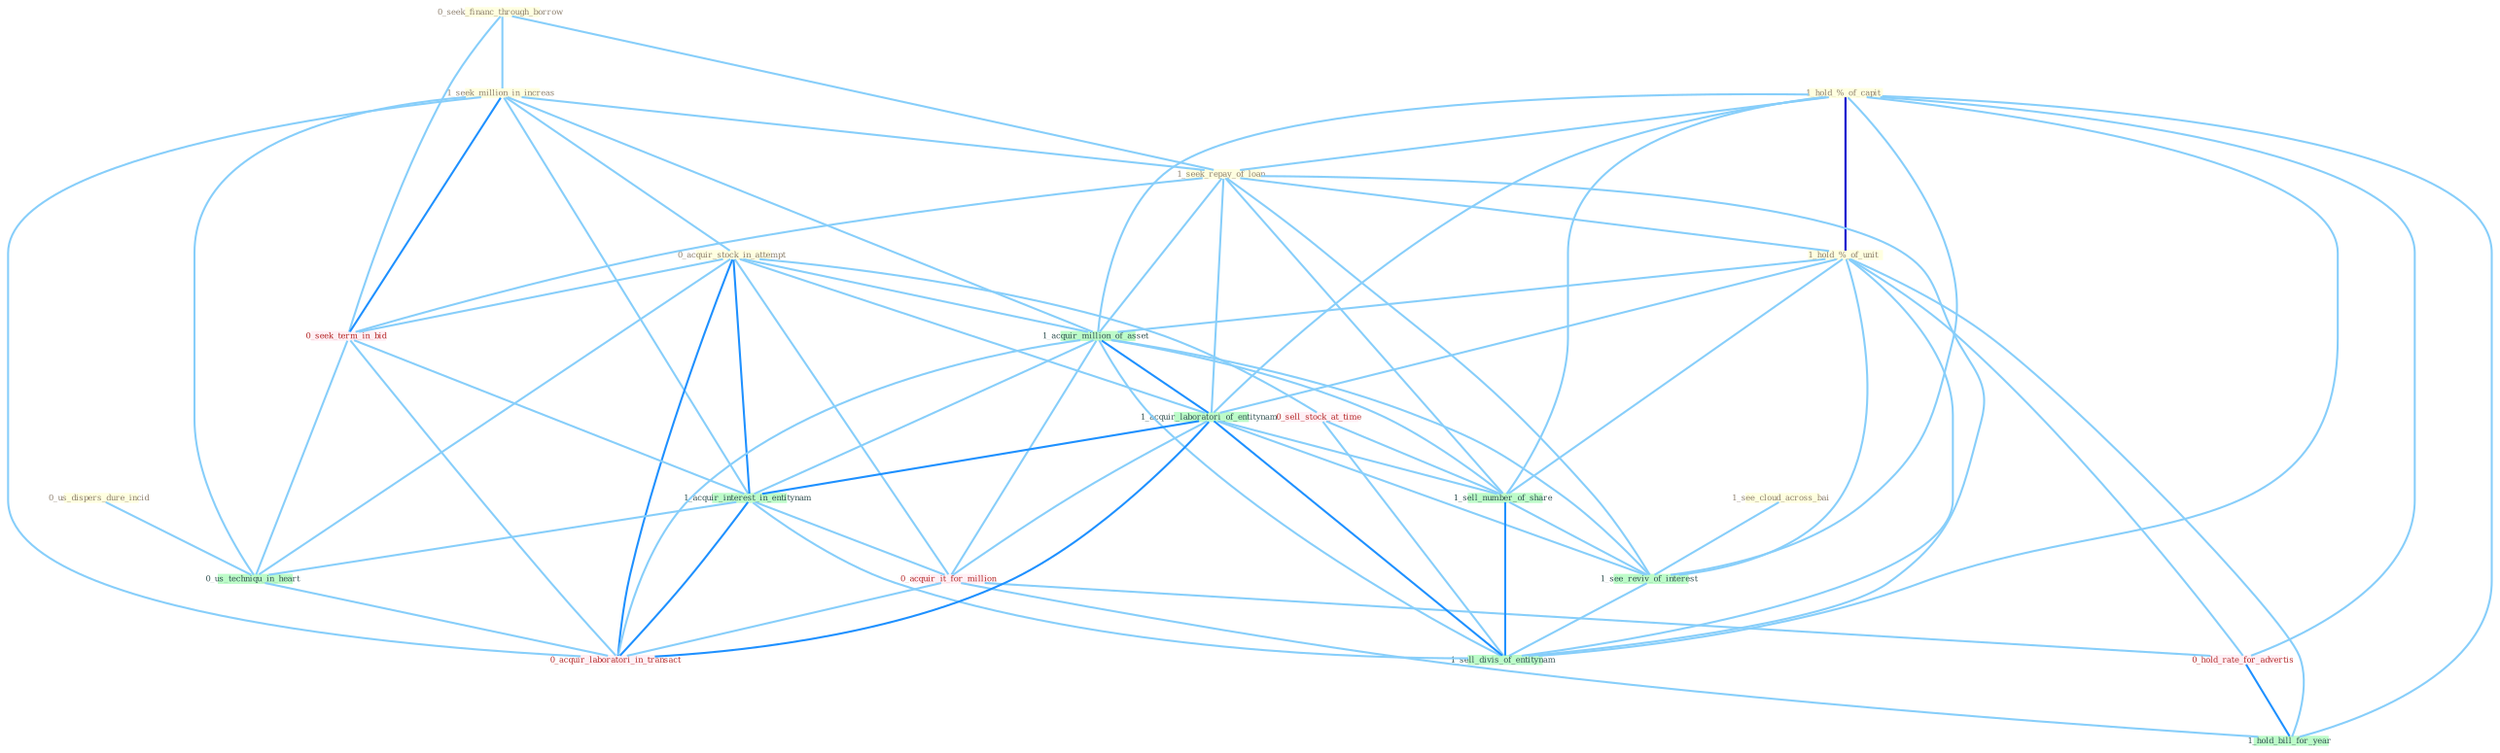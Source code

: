 Graph G{ 
    node
    [shape=polygon,style=filled,width=.5,height=.06,color="#BDFCC9",fixedsize=true,fontsize=4,
    fontcolor="#2f4f4f"];
    {node
    [color="#ffffe0", fontcolor="#8b7d6b"] "0_seek_financ_through_borrow " "1_see_cloud_across_bai " "1_seek_million_in_increas " "0_acquir_stock_in_attempt " "1_hold_%_of_capit " "1_seek_repay_of_loan " "1_hold_%_of_unit " "0_us_dispers_dure_incid "}
{node [color="#fff0f5", fontcolor="#b22222"] "0_seek_term_in_bid " "0_acquir_it_for_million " "0_hold_rate_for_advertis " "0_acquir_laboratori_in_transact " "0_sell_stock_at_time "}
edge [color="#B0E2FF"];

	"0_seek_financ_through_borrow " -- "1_seek_million_in_increas " [w="1", color="#87cefa" ];
	"0_seek_financ_through_borrow " -- "1_seek_repay_of_loan " [w="1", color="#87cefa" ];
	"0_seek_financ_through_borrow " -- "0_seek_term_in_bid " [w="1", color="#87cefa" ];
	"1_see_cloud_across_bai " -- "1_see_reviv_of_interest " [w="1", color="#87cefa" ];
	"1_seek_million_in_increas " -- "0_acquir_stock_in_attempt " [w="1", color="#87cefa" ];
	"1_seek_million_in_increas " -- "1_seek_repay_of_loan " [w="1", color="#87cefa" ];
	"1_seek_million_in_increas " -- "1_acquir_million_of_asset " [w="1", color="#87cefa" ];
	"1_seek_million_in_increas " -- "0_seek_term_in_bid " [w="2", color="#1e90ff" , len=0.8];
	"1_seek_million_in_increas " -- "1_acquir_interest_in_entitynam " [w="1", color="#87cefa" ];
	"1_seek_million_in_increas " -- "0_us_techniqu_in_heart " [w="1", color="#87cefa" ];
	"1_seek_million_in_increas " -- "0_acquir_laboratori_in_transact " [w="1", color="#87cefa" ];
	"0_acquir_stock_in_attempt " -- "1_acquir_million_of_asset " [w="1", color="#87cefa" ];
	"0_acquir_stock_in_attempt " -- "1_acquir_laboratori_of_entitynam " [w="1", color="#87cefa" ];
	"0_acquir_stock_in_attempt " -- "0_seek_term_in_bid " [w="1", color="#87cefa" ];
	"0_acquir_stock_in_attempt " -- "1_acquir_interest_in_entitynam " [w="2", color="#1e90ff" , len=0.8];
	"0_acquir_stock_in_attempt " -- "0_us_techniqu_in_heart " [w="1", color="#87cefa" ];
	"0_acquir_stock_in_attempt " -- "0_acquir_it_for_million " [w="1", color="#87cefa" ];
	"0_acquir_stock_in_attempt " -- "0_acquir_laboratori_in_transact " [w="2", color="#1e90ff" , len=0.8];
	"0_acquir_stock_in_attempt " -- "0_sell_stock_at_time " [w="1", color="#87cefa" ];
	"1_hold_%_of_capit " -- "1_seek_repay_of_loan " [w="1", color="#87cefa" ];
	"1_hold_%_of_capit " -- "1_hold_%_of_unit " [w="3", color="#0000cd" , len=0.6];
	"1_hold_%_of_capit " -- "1_acquir_million_of_asset " [w="1", color="#87cefa" ];
	"1_hold_%_of_capit " -- "1_acquir_laboratori_of_entitynam " [w="1", color="#87cefa" ];
	"1_hold_%_of_capit " -- "0_hold_rate_for_advertis " [w="1", color="#87cefa" ];
	"1_hold_%_of_capit " -- "1_sell_number_of_share " [w="1", color="#87cefa" ];
	"1_hold_%_of_capit " -- "1_see_reviv_of_interest " [w="1", color="#87cefa" ];
	"1_hold_%_of_capit " -- "1_hold_bill_for_year " [w="1", color="#87cefa" ];
	"1_hold_%_of_capit " -- "1_sell_divis_of_entitynam " [w="1", color="#87cefa" ];
	"1_seek_repay_of_loan " -- "1_hold_%_of_unit " [w="1", color="#87cefa" ];
	"1_seek_repay_of_loan " -- "1_acquir_million_of_asset " [w="1", color="#87cefa" ];
	"1_seek_repay_of_loan " -- "1_acquir_laboratori_of_entitynam " [w="1", color="#87cefa" ];
	"1_seek_repay_of_loan " -- "0_seek_term_in_bid " [w="1", color="#87cefa" ];
	"1_seek_repay_of_loan " -- "1_sell_number_of_share " [w="1", color="#87cefa" ];
	"1_seek_repay_of_loan " -- "1_see_reviv_of_interest " [w="1", color="#87cefa" ];
	"1_seek_repay_of_loan " -- "1_sell_divis_of_entitynam " [w="1", color="#87cefa" ];
	"1_hold_%_of_unit " -- "1_acquir_million_of_asset " [w="1", color="#87cefa" ];
	"1_hold_%_of_unit " -- "1_acquir_laboratori_of_entitynam " [w="1", color="#87cefa" ];
	"1_hold_%_of_unit " -- "0_hold_rate_for_advertis " [w="1", color="#87cefa" ];
	"1_hold_%_of_unit " -- "1_sell_number_of_share " [w="1", color="#87cefa" ];
	"1_hold_%_of_unit " -- "1_see_reviv_of_interest " [w="1", color="#87cefa" ];
	"1_hold_%_of_unit " -- "1_hold_bill_for_year " [w="1", color="#87cefa" ];
	"1_hold_%_of_unit " -- "1_sell_divis_of_entitynam " [w="1", color="#87cefa" ];
	"0_us_dispers_dure_incid " -- "0_us_techniqu_in_heart " [w="1", color="#87cefa" ];
	"1_acquir_million_of_asset " -- "1_acquir_laboratori_of_entitynam " [w="2", color="#1e90ff" , len=0.8];
	"1_acquir_million_of_asset " -- "1_acquir_interest_in_entitynam " [w="1", color="#87cefa" ];
	"1_acquir_million_of_asset " -- "0_acquir_it_for_million " [w="1", color="#87cefa" ];
	"1_acquir_million_of_asset " -- "0_acquir_laboratori_in_transact " [w="1", color="#87cefa" ];
	"1_acquir_million_of_asset " -- "1_sell_number_of_share " [w="1", color="#87cefa" ];
	"1_acquir_million_of_asset " -- "1_see_reviv_of_interest " [w="1", color="#87cefa" ];
	"1_acquir_million_of_asset " -- "1_sell_divis_of_entitynam " [w="1", color="#87cefa" ];
	"1_acquir_laboratori_of_entitynam " -- "1_acquir_interest_in_entitynam " [w="2", color="#1e90ff" , len=0.8];
	"1_acquir_laboratori_of_entitynam " -- "0_acquir_it_for_million " [w="1", color="#87cefa" ];
	"1_acquir_laboratori_of_entitynam " -- "0_acquir_laboratori_in_transact " [w="2", color="#1e90ff" , len=0.8];
	"1_acquir_laboratori_of_entitynam " -- "1_sell_number_of_share " [w="1", color="#87cefa" ];
	"1_acquir_laboratori_of_entitynam " -- "1_see_reviv_of_interest " [w="1", color="#87cefa" ];
	"1_acquir_laboratori_of_entitynam " -- "1_sell_divis_of_entitynam " [w="2", color="#1e90ff" , len=0.8];
	"0_seek_term_in_bid " -- "1_acquir_interest_in_entitynam " [w="1", color="#87cefa" ];
	"0_seek_term_in_bid " -- "0_us_techniqu_in_heart " [w="1", color="#87cefa" ];
	"0_seek_term_in_bid " -- "0_acquir_laboratori_in_transact " [w="1", color="#87cefa" ];
	"1_acquir_interest_in_entitynam " -- "0_us_techniqu_in_heart " [w="1", color="#87cefa" ];
	"1_acquir_interest_in_entitynam " -- "0_acquir_it_for_million " [w="1", color="#87cefa" ];
	"1_acquir_interest_in_entitynam " -- "0_acquir_laboratori_in_transact " [w="2", color="#1e90ff" , len=0.8];
	"1_acquir_interest_in_entitynam " -- "1_sell_divis_of_entitynam " [w="1", color="#87cefa" ];
	"0_us_techniqu_in_heart " -- "0_acquir_laboratori_in_transact " [w="1", color="#87cefa" ];
	"0_acquir_it_for_million " -- "0_hold_rate_for_advertis " [w="1", color="#87cefa" ];
	"0_acquir_it_for_million " -- "0_acquir_laboratori_in_transact " [w="1", color="#87cefa" ];
	"0_acquir_it_for_million " -- "1_hold_bill_for_year " [w="1", color="#87cefa" ];
	"0_hold_rate_for_advertis " -- "1_hold_bill_for_year " [w="2", color="#1e90ff" , len=0.8];
	"0_sell_stock_at_time " -- "1_sell_number_of_share " [w="1", color="#87cefa" ];
	"0_sell_stock_at_time " -- "1_sell_divis_of_entitynam " [w="1", color="#87cefa" ];
	"1_sell_number_of_share " -- "1_see_reviv_of_interest " [w="1", color="#87cefa" ];
	"1_sell_number_of_share " -- "1_sell_divis_of_entitynam " [w="2", color="#1e90ff" , len=0.8];
	"1_see_reviv_of_interest " -- "1_sell_divis_of_entitynam " [w="1", color="#87cefa" ];
}